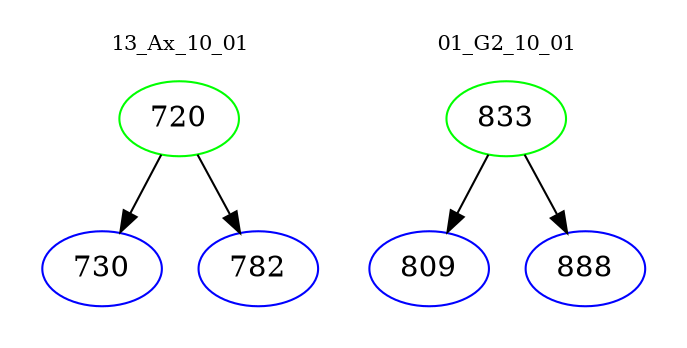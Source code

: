 digraph{
subgraph cluster_0 {
color = white
label = "13_Ax_10_01";
fontsize=10;
T0_720 [label="720", color="green"]
T0_720 -> T0_730 [color="black"]
T0_730 [label="730", color="blue"]
T0_720 -> T0_782 [color="black"]
T0_782 [label="782", color="blue"]
}
subgraph cluster_1 {
color = white
label = "01_G2_10_01";
fontsize=10;
T1_833 [label="833", color="green"]
T1_833 -> T1_809 [color="black"]
T1_809 [label="809", color="blue"]
T1_833 -> T1_888 [color="black"]
T1_888 [label="888", color="blue"]
}
}
